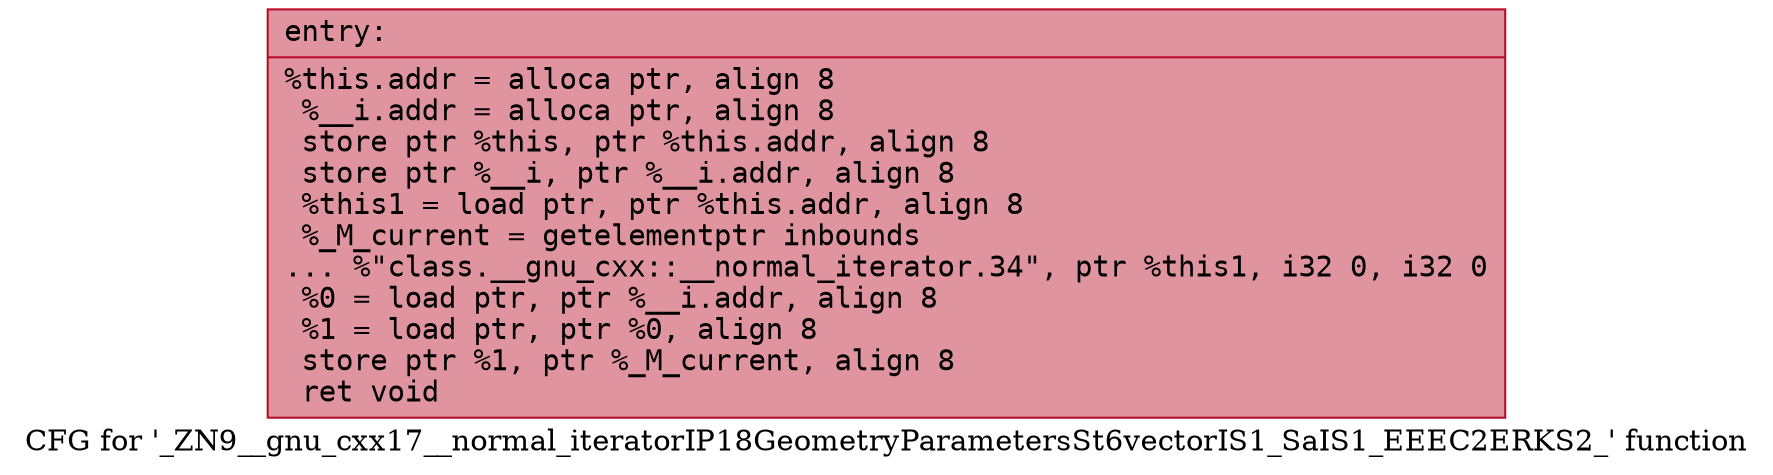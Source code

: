 digraph "CFG for '_ZN9__gnu_cxx17__normal_iteratorIP18GeometryParametersSt6vectorIS1_SaIS1_EEEC2ERKS2_' function" {
	label="CFG for '_ZN9__gnu_cxx17__normal_iteratorIP18GeometryParametersSt6vectorIS1_SaIS1_EEEC2ERKS2_' function";

	Node0x562c4e5c8680 [shape=record,color="#b70d28ff", style=filled, fillcolor="#b70d2870" fontname="Courier",label="{entry:\l|  %this.addr = alloca ptr, align 8\l  %__i.addr = alloca ptr, align 8\l  store ptr %this, ptr %this.addr, align 8\l  store ptr %__i, ptr %__i.addr, align 8\l  %this1 = load ptr, ptr %this.addr, align 8\l  %_M_current = getelementptr inbounds\l... %\"class.__gnu_cxx::__normal_iterator.34\", ptr %this1, i32 0, i32 0\l  %0 = load ptr, ptr %__i.addr, align 8\l  %1 = load ptr, ptr %0, align 8\l  store ptr %1, ptr %_M_current, align 8\l  ret void\l}"];
}
